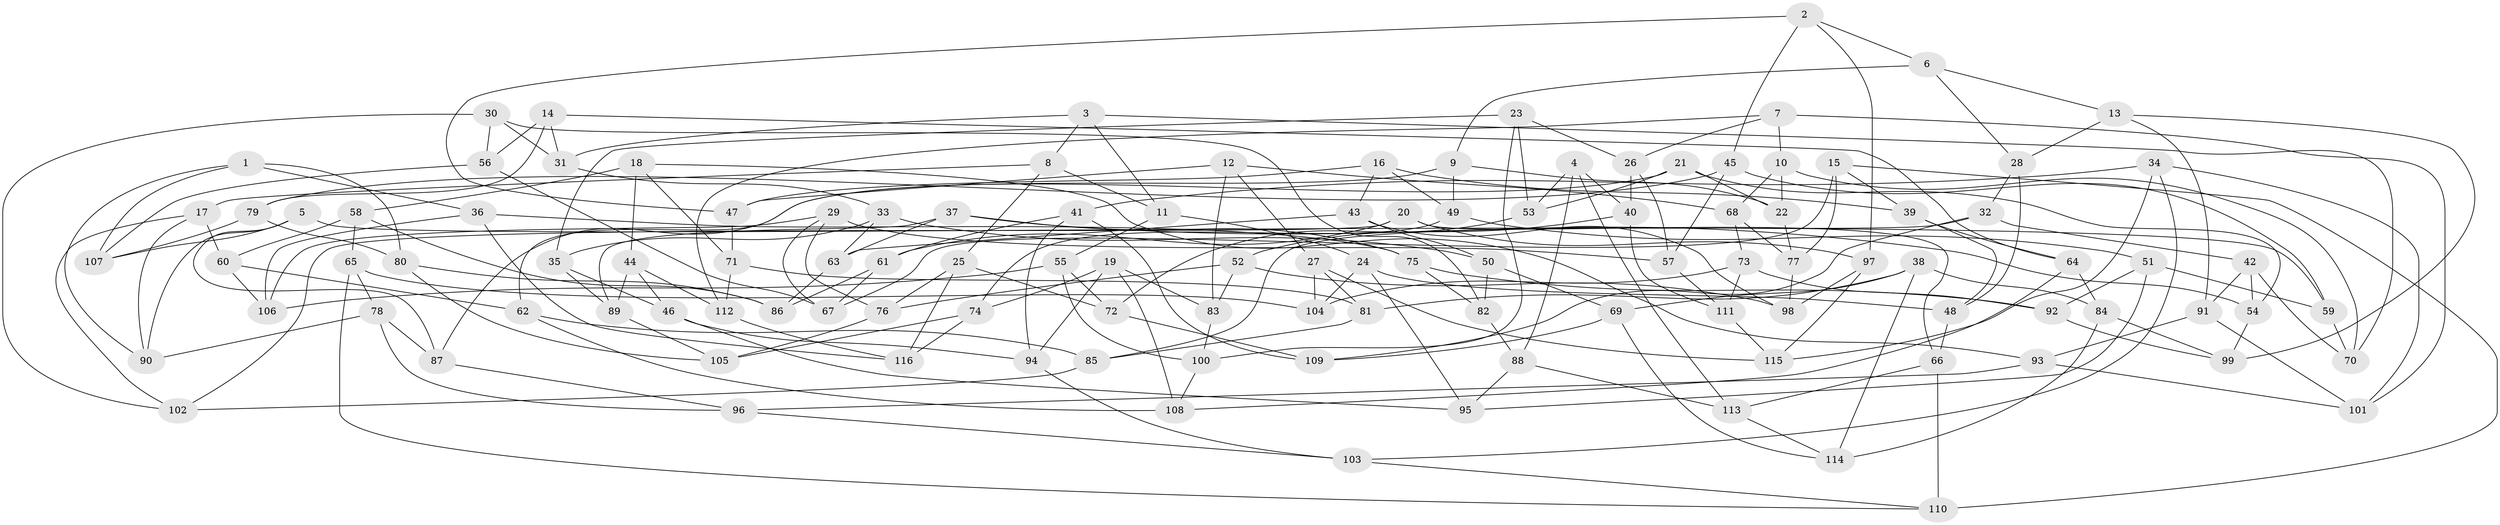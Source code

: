 // coarse degree distribution, {5: 0.09876543209876543, 3: 0.09876543209876543, 4: 0.6666666666666666, 8: 0.037037037037037035, 7: 0.04938271604938271, 6: 0.024691358024691357, 9: 0.012345679012345678, 11: 0.012345679012345678}
// Generated by graph-tools (version 1.1) at 2025/01/03/04/25 22:01:51]
// undirected, 116 vertices, 232 edges
graph export_dot {
graph [start="1"]
  node [color=gray90,style=filled];
  1;
  2;
  3;
  4;
  5;
  6;
  7;
  8;
  9;
  10;
  11;
  12;
  13;
  14;
  15;
  16;
  17;
  18;
  19;
  20;
  21;
  22;
  23;
  24;
  25;
  26;
  27;
  28;
  29;
  30;
  31;
  32;
  33;
  34;
  35;
  36;
  37;
  38;
  39;
  40;
  41;
  42;
  43;
  44;
  45;
  46;
  47;
  48;
  49;
  50;
  51;
  52;
  53;
  54;
  55;
  56;
  57;
  58;
  59;
  60;
  61;
  62;
  63;
  64;
  65;
  66;
  67;
  68;
  69;
  70;
  71;
  72;
  73;
  74;
  75;
  76;
  77;
  78;
  79;
  80;
  81;
  82;
  83;
  84;
  85;
  86;
  87;
  88;
  89;
  90;
  91;
  92;
  93;
  94;
  95;
  96;
  97;
  98;
  99;
  100;
  101;
  102;
  103;
  104;
  105;
  106;
  107;
  108;
  109;
  110;
  111;
  112;
  113;
  114;
  115;
  116;
  1 -- 107;
  1 -- 36;
  1 -- 90;
  1 -- 80;
  2 -- 45;
  2 -- 6;
  2 -- 97;
  2 -- 47;
  3 -- 8;
  3 -- 11;
  3 -- 70;
  3 -- 31;
  4 -- 40;
  4 -- 113;
  4 -- 53;
  4 -- 88;
  5 -- 87;
  5 -- 90;
  5 -- 107;
  5 -- 59;
  6 -- 9;
  6 -- 13;
  6 -- 28;
  7 -- 112;
  7 -- 26;
  7 -- 101;
  7 -- 10;
  8 -- 17;
  8 -- 11;
  8 -- 25;
  9 -- 49;
  9 -- 62;
  9 -- 22;
  10 -- 22;
  10 -- 68;
  10 -- 70;
  11 -- 24;
  11 -- 55;
  12 -- 47;
  12 -- 83;
  12 -- 68;
  12 -- 27;
  13 -- 99;
  13 -- 28;
  13 -- 91;
  14 -- 56;
  14 -- 64;
  14 -- 31;
  14 -- 79;
  15 -- 110;
  15 -- 77;
  15 -- 67;
  15 -- 39;
  16 -- 39;
  16 -- 49;
  16 -- 43;
  16 -- 47;
  17 -- 90;
  17 -- 60;
  17 -- 102;
  18 -- 58;
  18 -- 71;
  18 -- 44;
  18 -- 93;
  19 -- 94;
  19 -- 108;
  19 -- 83;
  19 -- 74;
  20 -- 102;
  20 -- 61;
  20 -- 97;
  20 -- 66;
  21 -- 87;
  21 -- 54;
  21 -- 22;
  21 -- 53;
  22 -- 77;
  23 -- 100;
  23 -- 35;
  23 -- 26;
  23 -- 53;
  24 -- 48;
  24 -- 104;
  24 -- 95;
  25 -- 76;
  25 -- 116;
  25 -- 72;
  26 -- 57;
  26 -- 40;
  27 -- 104;
  27 -- 115;
  27 -- 81;
  28 -- 32;
  28 -- 48;
  29 -- 76;
  29 -- 57;
  29 -- 67;
  29 -- 106;
  30 -- 102;
  30 -- 31;
  30 -- 56;
  30 -- 82;
  31 -- 33;
  32 -- 85;
  32 -- 42;
  32 -- 109;
  33 -- 63;
  33 -- 50;
  33 -- 35;
  34 -- 41;
  34 -- 115;
  34 -- 101;
  34 -- 103;
  35 -- 46;
  35 -- 89;
  36 -- 116;
  36 -- 75;
  36 -- 106;
  37 -- 89;
  37 -- 54;
  37 -- 75;
  37 -- 63;
  38 -- 69;
  38 -- 114;
  38 -- 81;
  38 -- 84;
  39 -- 64;
  39 -- 48;
  40 -- 111;
  40 -- 52;
  41 -- 94;
  41 -- 61;
  41 -- 109;
  42 -- 70;
  42 -- 91;
  42 -- 54;
  43 -- 63;
  43 -- 50;
  43 -- 98;
  44 -- 89;
  44 -- 46;
  44 -- 112;
  45 -- 57;
  45 -- 79;
  45 -- 59;
  46 -- 95;
  46 -- 94;
  47 -- 71;
  48 -- 66;
  49 -- 74;
  49 -- 51;
  50 -- 69;
  50 -- 82;
  51 -- 92;
  51 -- 95;
  51 -- 59;
  52 -- 76;
  52 -- 98;
  52 -- 83;
  53 -- 72;
  54 -- 99;
  55 -- 106;
  55 -- 72;
  55 -- 100;
  56 -- 107;
  56 -- 67;
  57 -- 111;
  58 -- 86;
  58 -- 60;
  58 -- 65;
  59 -- 70;
  60 -- 62;
  60 -- 106;
  61 -- 86;
  61 -- 67;
  62 -- 85;
  62 -- 108;
  63 -- 86;
  64 -- 84;
  64 -- 108;
  65 -- 104;
  65 -- 110;
  65 -- 78;
  66 -- 113;
  66 -- 110;
  68 -- 73;
  68 -- 77;
  69 -- 114;
  69 -- 109;
  71 -- 81;
  71 -- 112;
  72 -- 109;
  73 -- 92;
  73 -- 111;
  73 -- 104;
  74 -- 105;
  74 -- 116;
  75 -- 82;
  75 -- 92;
  76 -- 105;
  77 -- 98;
  78 -- 96;
  78 -- 90;
  78 -- 87;
  79 -- 107;
  79 -- 80;
  80 -- 86;
  80 -- 105;
  81 -- 85;
  82 -- 88;
  83 -- 100;
  84 -- 114;
  84 -- 99;
  85 -- 102;
  87 -- 96;
  88 -- 95;
  88 -- 113;
  89 -- 105;
  91 -- 101;
  91 -- 93;
  92 -- 99;
  93 -- 96;
  93 -- 101;
  94 -- 103;
  96 -- 103;
  97 -- 98;
  97 -- 115;
  100 -- 108;
  103 -- 110;
  111 -- 115;
  112 -- 116;
  113 -- 114;
}
